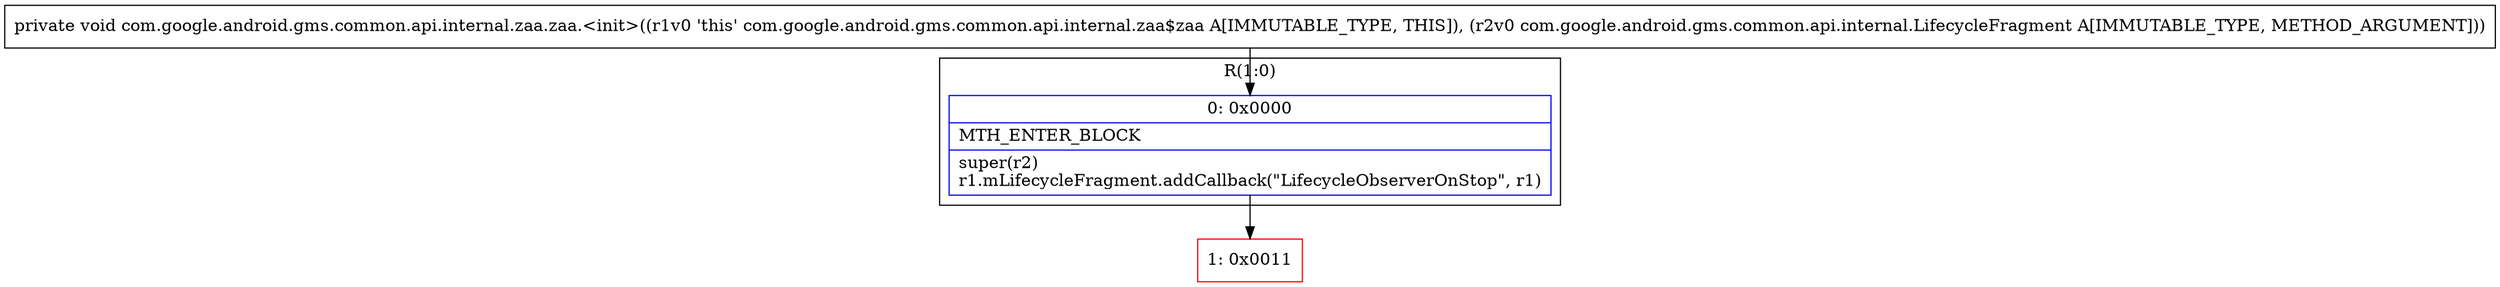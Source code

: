 digraph "CFG forcom.google.android.gms.common.api.internal.zaa.zaa.\<init\>(Lcom\/google\/android\/gms\/common\/api\/internal\/LifecycleFragment;)V" {
subgraph cluster_Region_1458167216 {
label = "R(1:0)";
node [shape=record,color=blue];
Node_0 [shape=record,label="{0\:\ 0x0000|MTH_ENTER_BLOCK\l|super(r2)\lr1.mLifecycleFragment.addCallback(\"LifecycleObserverOnStop\", r1)\l}"];
}
Node_1 [shape=record,color=red,label="{1\:\ 0x0011}"];
MethodNode[shape=record,label="{private void com.google.android.gms.common.api.internal.zaa.zaa.\<init\>((r1v0 'this' com.google.android.gms.common.api.internal.zaa$zaa A[IMMUTABLE_TYPE, THIS]), (r2v0 com.google.android.gms.common.api.internal.LifecycleFragment A[IMMUTABLE_TYPE, METHOD_ARGUMENT])) }"];
MethodNode -> Node_0;
Node_0 -> Node_1;
}


